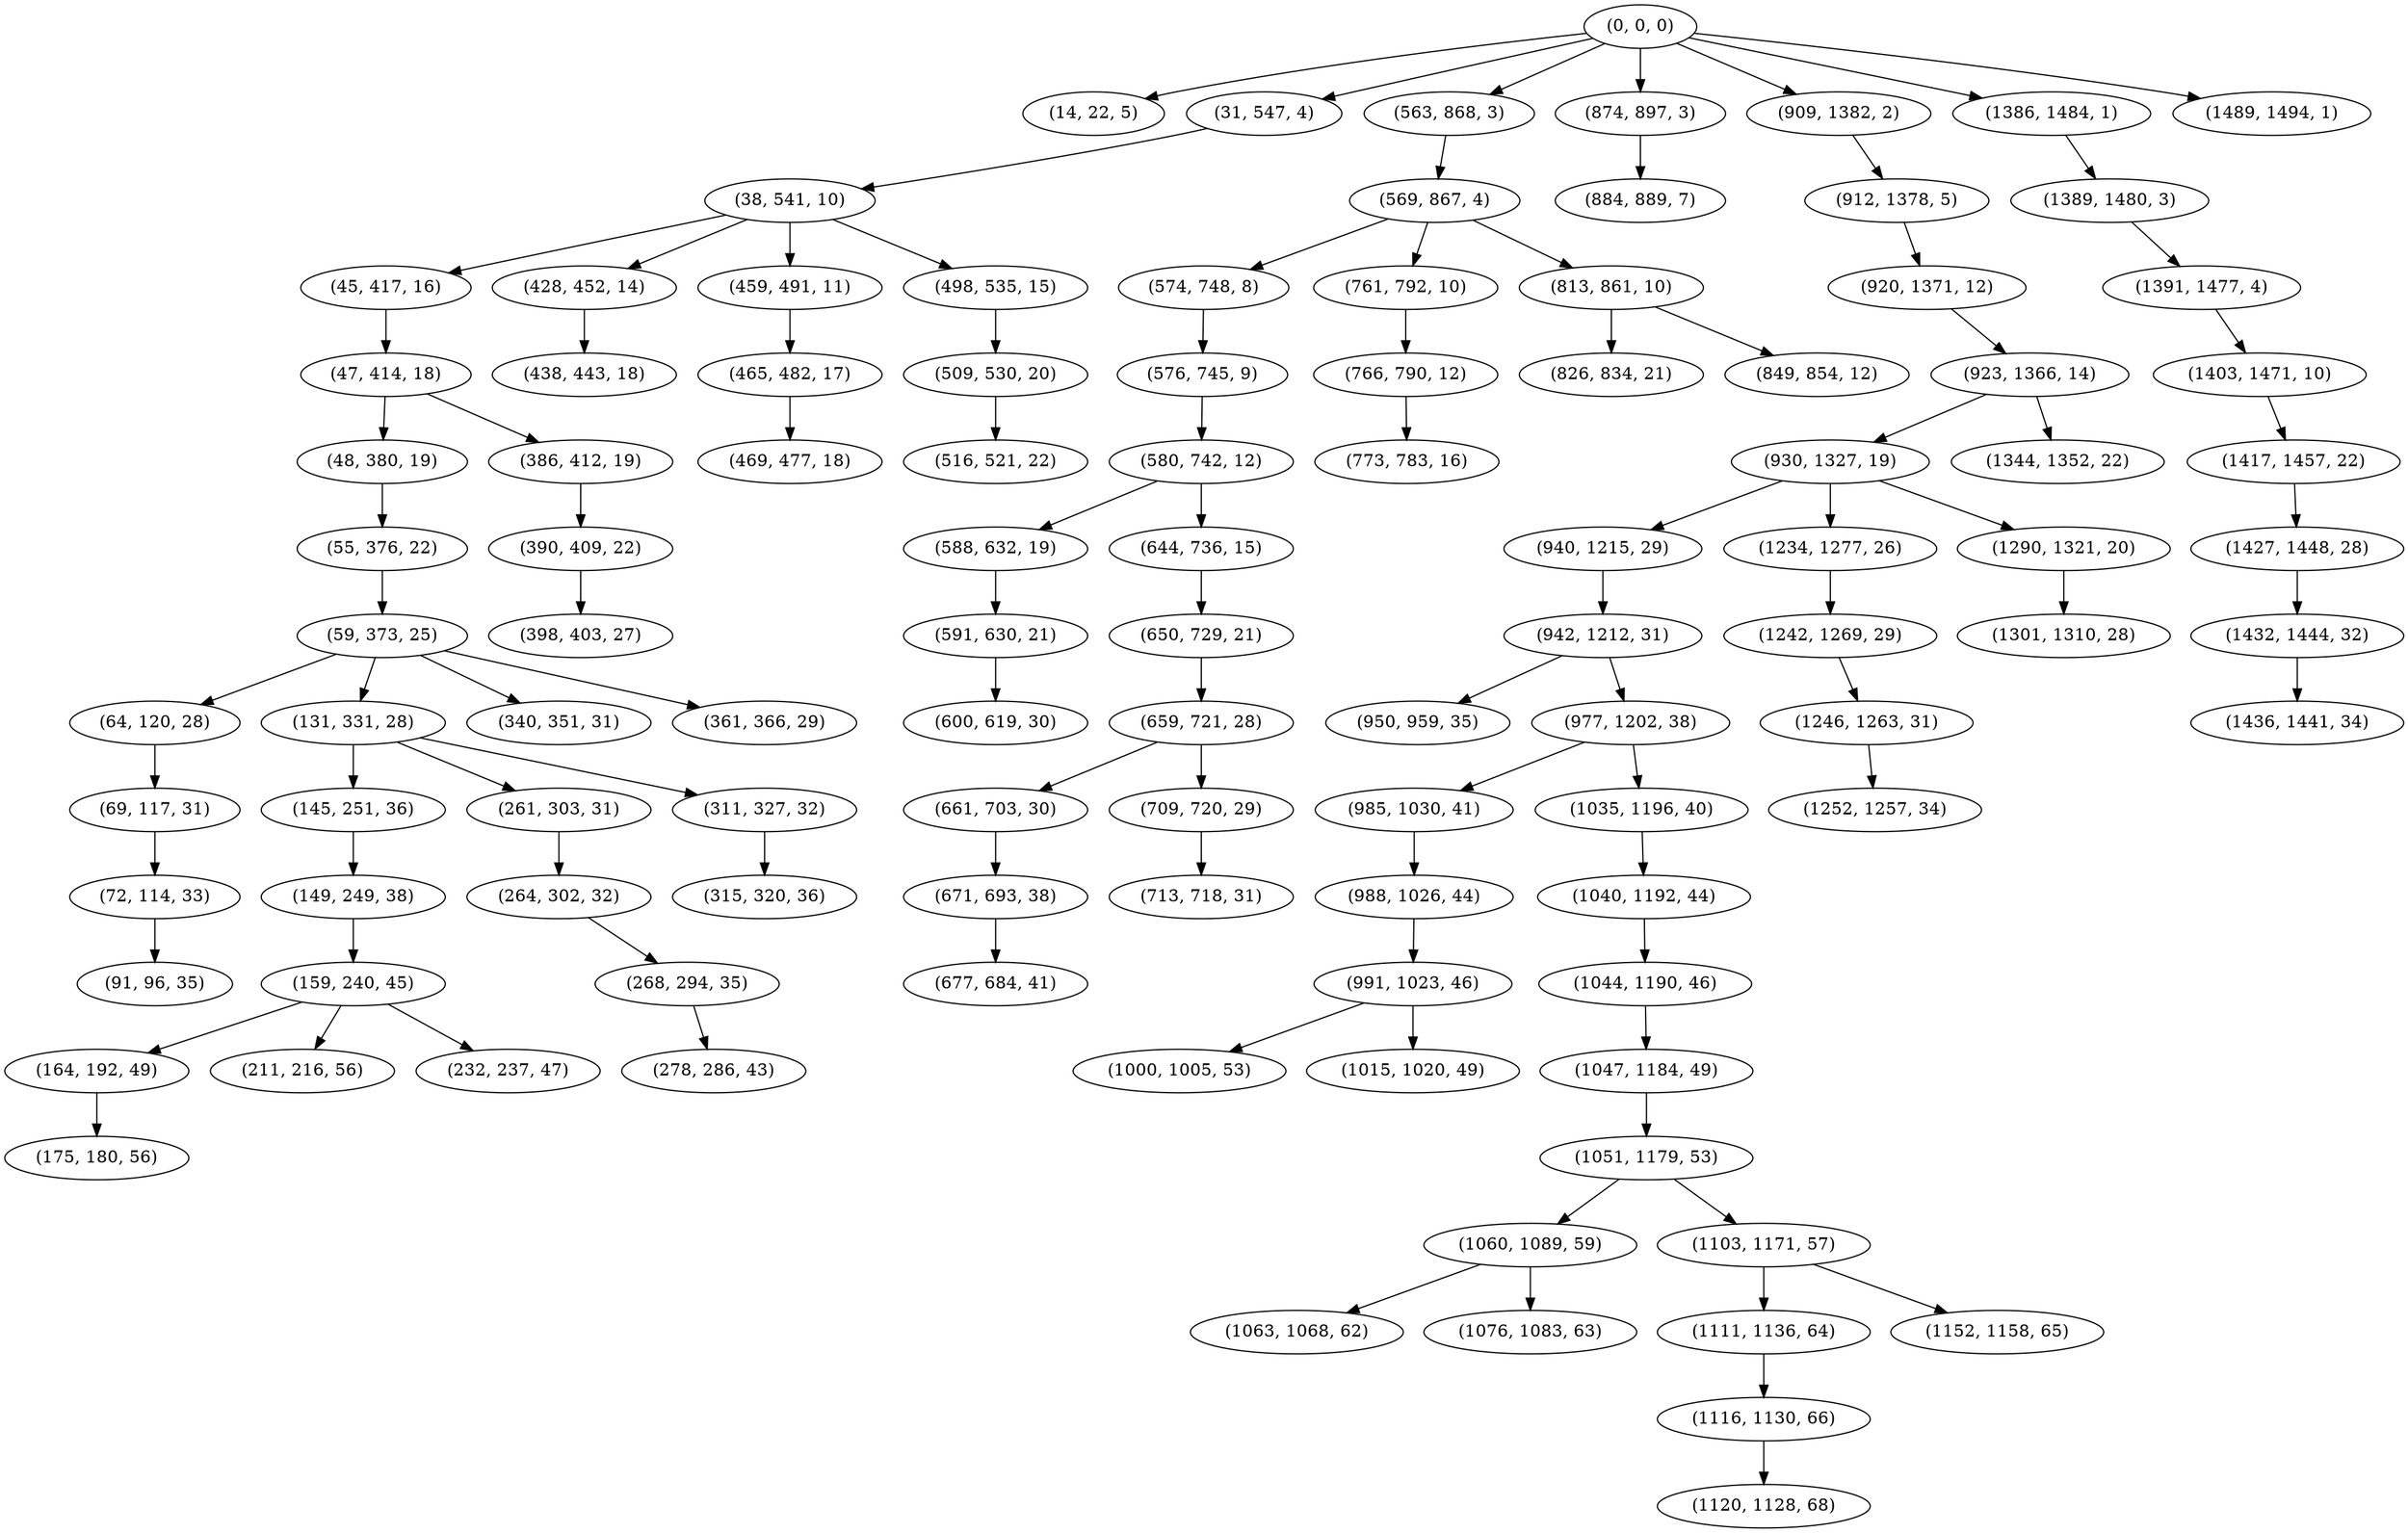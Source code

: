 digraph tree {
    "(0, 0, 0)";
    "(14, 22, 5)";
    "(31, 547, 4)";
    "(38, 541, 10)";
    "(45, 417, 16)";
    "(47, 414, 18)";
    "(48, 380, 19)";
    "(55, 376, 22)";
    "(59, 373, 25)";
    "(64, 120, 28)";
    "(69, 117, 31)";
    "(72, 114, 33)";
    "(91, 96, 35)";
    "(131, 331, 28)";
    "(145, 251, 36)";
    "(149, 249, 38)";
    "(159, 240, 45)";
    "(164, 192, 49)";
    "(175, 180, 56)";
    "(211, 216, 56)";
    "(232, 237, 47)";
    "(261, 303, 31)";
    "(264, 302, 32)";
    "(268, 294, 35)";
    "(278, 286, 43)";
    "(311, 327, 32)";
    "(315, 320, 36)";
    "(340, 351, 31)";
    "(361, 366, 29)";
    "(386, 412, 19)";
    "(390, 409, 22)";
    "(398, 403, 27)";
    "(428, 452, 14)";
    "(438, 443, 18)";
    "(459, 491, 11)";
    "(465, 482, 17)";
    "(469, 477, 18)";
    "(498, 535, 15)";
    "(509, 530, 20)";
    "(516, 521, 22)";
    "(563, 868, 3)";
    "(569, 867, 4)";
    "(574, 748, 8)";
    "(576, 745, 9)";
    "(580, 742, 12)";
    "(588, 632, 19)";
    "(591, 630, 21)";
    "(600, 619, 30)";
    "(644, 736, 15)";
    "(650, 729, 21)";
    "(659, 721, 28)";
    "(661, 703, 30)";
    "(671, 693, 38)";
    "(677, 684, 41)";
    "(709, 720, 29)";
    "(713, 718, 31)";
    "(761, 792, 10)";
    "(766, 790, 12)";
    "(773, 783, 16)";
    "(813, 861, 10)";
    "(826, 834, 21)";
    "(849, 854, 12)";
    "(874, 897, 3)";
    "(884, 889, 7)";
    "(909, 1382, 2)";
    "(912, 1378, 5)";
    "(920, 1371, 12)";
    "(923, 1366, 14)";
    "(930, 1327, 19)";
    "(940, 1215, 29)";
    "(942, 1212, 31)";
    "(950, 959, 35)";
    "(977, 1202, 38)";
    "(985, 1030, 41)";
    "(988, 1026, 44)";
    "(991, 1023, 46)";
    "(1000, 1005, 53)";
    "(1015, 1020, 49)";
    "(1035, 1196, 40)";
    "(1040, 1192, 44)";
    "(1044, 1190, 46)";
    "(1047, 1184, 49)";
    "(1051, 1179, 53)";
    "(1060, 1089, 59)";
    "(1063, 1068, 62)";
    "(1076, 1083, 63)";
    "(1103, 1171, 57)";
    "(1111, 1136, 64)";
    "(1116, 1130, 66)";
    "(1120, 1128, 68)";
    "(1152, 1158, 65)";
    "(1234, 1277, 26)";
    "(1242, 1269, 29)";
    "(1246, 1263, 31)";
    "(1252, 1257, 34)";
    "(1290, 1321, 20)";
    "(1301, 1310, 28)";
    "(1344, 1352, 22)";
    "(1386, 1484, 1)";
    "(1389, 1480, 3)";
    "(1391, 1477, 4)";
    "(1403, 1471, 10)";
    "(1417, 1457, 22)";
    "(1427, 1448, 28)";
    "(1432, 1444, 32)";
    "(1436, 1441, 34)";
    "(1489, 1494, 1)";
    "(0, 0, 0)" -> "(14, 22, 5)";
    "(0, 0, 0)" -> "(31, 547, 4)";
    "(0, 0, 0)" -> "(563, 868, 3)";
    "(0, 0, 0)" -> "(874, 897, 3)";
    "(0, 0, 0)" -> "(909, 1382, 2)";
    "(0, 0, 0)" -> "(1386, 1484, 1)";
    "(0, 0, 0)" -> "(1489, 1494, 1)";
    "(31, 547, 4)" -> "(38, 541, 10)";
    "(38, 541, 10)" -> "(45, 417, 16)";
    "(38, 541, 10)" -> "(428, 452, 14)";
    "(38, 541, 10)" -> "(459, 491, 11)";
    "(38, 541, 10)" -> "(498, 535, 15)";
    "(45, 417, 16)" -> "(47, 414, 18)";
    "(47, 414, 18)" -> "(48, 380, 19)";
    "(47, 414, 18)" -> "(386, 412, 19)";
    "(48, 380, 19)" -> "(55, 376, 22)";
    "(55, 376, 22)" -> "(59, 373, 25)";
    "(59, 373, 25)" -> "(64, 120, 28)";
    "(59, 373, 25)" -> "(131, 331, 28)";
    "(59, 373, 25)" -> "(340, 351, 31)";
    "(59, 373, 25)" -> "(361, 366, 29)";
    "(64, 120, 28)" -> "(69, 117, 31)";
    "(69, 117, 31)" -> "(72, 114, 33)";
    "(72, 114, 33)" -> "(91, 96, 35)";
    "(131, 331, 28)" -> "(145, 251, 36)";
    "(131, 331, 28)" -> "(261, 303, 31)";
    "(131, 331, 28)" -> "(311, 327, 32)";
    "(145, 251, 36)" -> "(149, 249, 38)";
    "(149, 249, 38)" -> "(159, 240, 45)";
    "(159, 240, 45)" -> "(164, 192, 49)";
    "(159, 240, 45)" -> "(211, 216, 56)";
    "(159, 240, 45)" -> "(232, 237, 47)";
    "(164, 192, 49)" -> "(175, 180, 56)";
    "(261, 303, 31)" -> "(264, 302, 32)";
    "(264, 302, 32)" -> "(268, 294, 35)";
    "(268, 294, 35)" -> "(278, 286, 43)";
    "(311, 327, 32)" -> "(315, 320, 36)";
    "(386, 412, 19)" -> "(390, 409, 22)";
    "(390, 409, 22)" -> "(398, 403, 27)";
    "(428, 452, 14)" -> "(438, 443, 18)";
    "(459, 491, 11)" -> "(465, 482, 17)";
    "(465, 482, 17)" -> "(469, 477, 18)";
    "(498, 535, 15)" -> "(509, 530, 20)";
    "(509, 530, 20)" -> "(516, 521, 22)";
    "(563, 868, 3)" -> "(569, 867, 4)";
    "(569, 867, 4)" -> "(574, 748, 8)";
    "(569, 867, 4)" -> "(761, 792, 10)";
    "(569, 867, 4)" -> "(813, 861, 10)";
    "(574, 748, 8)" -> "(576, 745, 9)";
    "(576, 745, 9)" -> "(580, 742, 12)";
    "(580, 742, 12)" -> "(588, 632, 19)";
    "(580, 742, 12)" -> "(644, 736, 15)";
    "(588, 632, 19)" -> "(591, 630, 21)";
    "(591, 630, 21)" -> "(600, 619, 30)";
    "(644, 736, 15)" -> "(650, 729, 21)";
    "(650, 729, 21)" -> "(659, 721, 28)";
    "(659, 721, 28)" -> "(661, 703, 30)";
    "(659, 721, 28)" -> "(709, 720, 29)";
    "(661, 703, 30)" -> "(671, 693, 38)";
    "(671, 693, 38)" -> "(677, 684, 41)";
    "(709, 720, 29)" -> "(713, 718, 31)";
    "(761, 792, 10)" -> "(766, 790, 12)";
    "(766, 790, 12)" -> "(773, 783, 16)";
    "(813, 861, 10)" -> "(826, 834, 21)";
    "(813, 861, 10)" -> "(849, 854, 12)";
    "(874, 897, 3)" -> "(884, 889, 7)";
    "(909, 1382, 2)" -> "(912, 1378, 5)";
    "(912, 1378, 5)" -> "(920, 1371, 12)";
    "(920, 1371, 12)" -> "(923, 1366, 14)";
    "(923, 1366, 14)" -> "(930, 1327, 19)";
    "(923, 1366, 14)" -> "(1344, 1352, 22)";
    "(930, 1327, 19)" -> "(940, 1215, 29)";
    "(930, 1327, 19)" -> "(1234, 1277, 26)";
    "(930, 1327, 19)" -> "(1290, 1321, 20)";
    "(940, 1215, 29)" -> "(942, 1212, 31)";
    "(942, 1212, 31)" -> "(950, 959, 35)";
    "(942, 1212, 31)" -> "(977, 1202, 38)";
    "(977, 1202, 38)" -> "(985, 1030, 41)";
    "(977, 1202, 38)" -> "(1035, 1196, 40)";
    "(985, 1030, 41)" -> "(988, 1026, 44)";
    "(988, 1026, 44)" -> "(991, 1023, 46)";
    "(991, 1023, 46)" -> "(1000, 1005, 53)";
    "(991, 1023, 46)" -> "(1015, 1020, 49)";
    "(1035, 1196, 40)" -> "(1040, 1192, 44)";
    "(1040, 1192, 44)" -> "(1044, 1190, 46)";
    "(1044, 1190, 46)" -> "(1047, 1184, 49)";
    "(1047, 1184, 49)" -> "(1051, 1179, 53)";
    "(1051, 1179, 53)" -> "(1060, 1089, 59)";
    "(1051, 1179, 53)" -> "(1103, 1171, 57)";
    "(1060, 1089, 59)" -> "(1063, 1068, 62)";
    "(1060, 1089, 59)" -> "(1076, 1083, 63)";
    "(1103, 1171, 57)" -> "(1111, 1136, 64)";
    "(1103, 1171, 57)" -> "(1152, 1158, 65)";
    "(1111, 1136, 64)" -> "(1116, 1130, 66)";
    "(1116, 1130, 66)" -> "(1120, 1128, 68)";
    "(1234, 1277, 26)" -> "(1242, 1269, 29)";
    "(1242, 1269, 29)" -> "(1246, 1263, 31)";
    "(1246, 1263, 31)" -> "(1252, 1257, 34)";
    "(1290, 1321, 20)" -> "(1301, 1310, 28)";
    "(1386, 1484, 1)" -> "(1389, 1480, 3)";
    "(1389, 1480, 3)" -> "(1391, 1477, 4)";
    "(1391, 1477, 4)" -> "(1403, 1471, 10)";
    "(1403, 1471, 10)" -> "(1417, 1457, 22)";
    "(1417, 1457, 22)" -> "(1427, 1448, 28)";
    "(1427, 1448, 28)" -> "(1432, 1444, 32)";
    "(1432, 1444, 32)" -> "(1436, 1441, 34)";
}

